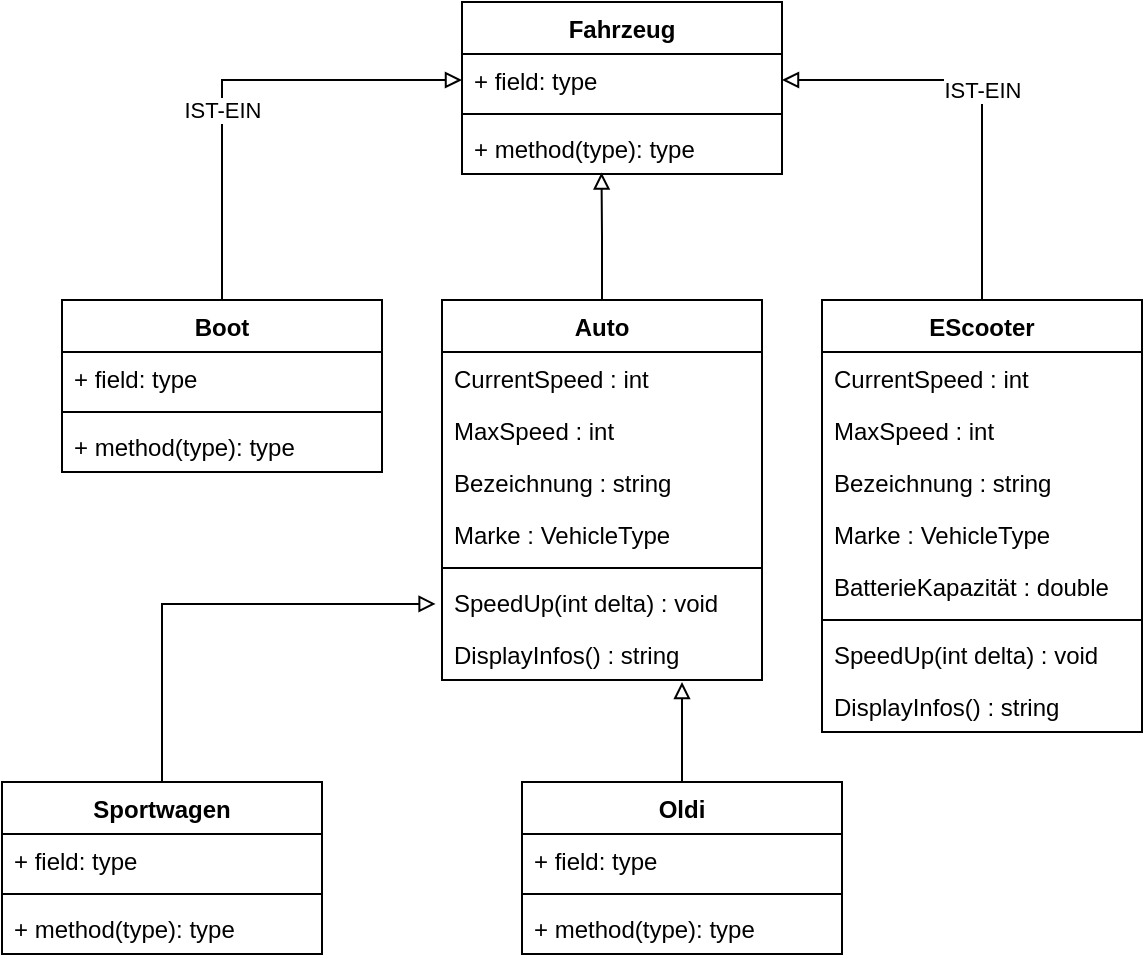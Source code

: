 <mxfile version="15.4.0" type="device"><diagram id="C5RBs43oDa-KdzZeNtuy" name="Page-1"><mxGraphModel dx="823" dy="552" grid="1" gridSize="10" guides="1" tooltips="1" connect="1" arrows="1" fold="1" page="1" pageScale="1" pageWidth="827" pageHeight="1169" math="0" shadow="0"><root><mxCell id="WIyWlLk6GJQsqaUBKTNV-0"/><mxCell id="WIyWlLk6GJQsqaUBKTNV-1" parent="WIyWlLk6GJQsqaUBKTNV-0"/><mxCell id="kg2bG6Ke0hp5XanqLMwL-35" style="edgeStyle=orthogonalEdgeStyle;rounded=0;orthogonalLoop=1;jettySize=auto;html=1;entryX=0.436;entryY=0.971;entryDx=0;entryDy=0;entryPerimeter=0;endArrow=block;endFill=0;" edge="1" parent="WIyWlLk6GJQsqaUBKTNV-1" source="kg2bG6Ke0hp5XanqLMwL-5" target="kg2bG6Ke0hp5XanqLMwL-34"><mxGeometry relative="1" as="geometry"/></mxCell><mxCell id="kg2bG6Ke0hp5XanqLMwL-5" value="Auto" style="swimlane;fontStyle=1;align=center;verticalAlign=top;childLayout=stackLayout;horizontal=1;startSize=26;horizontalStack=0;resizeParent=1;resizeParentMax=0;resizeLast=0;collapsible=1;marginBottom=0;" vertex="1" parent="WIyWlLk6GJQsqaUBKTNV-1"><mxGeometry x="310" y="329" width="160" height="190" as="geometry"/></mxCell><mxCell id="kg2bG6Ke0hp5XanqLMwL-10" value="CurrentSpeed : int" style="text;strokeColor=none;fillColor=none;align=left;verticalAlign=top;spacingLeft=4;spacingRight=4;overflow=hidden;rotatable=0;points=[[0,0.5],[1,0.5]];portConstraint=eastwest;" vertex="1" parent="kg2bG6Ke0hp5XanqLMwL-5"><mxGeometry y="26" width="160" height="26" as="geometry"/></mxCell><mxCell id="kg2bG6Ke0hp5XanqLMwL-2" value="MaxSpeed : int" style="text;strokeColor=none;fillColor=none;align=left;verticalAlign=top;spacingLeft=4;spacingRight=4;overflow=hidden;rotatable=0;points=[[0,0.5],[1,0.5]];portConstraint=eastwest;" vertex="1" parent="kg2bG6Ke0hp5XanqLMwL-5"><mxGeometry y="52" width="160" height="26" as="geometry"/></mxCell><mxCell id="kg2bG6Ke0hp5XanqLMwL-4" value="Bezeichnung : string" style="text;strokeColor=none;fillColor=none;align=left;verticalAlign=top;spacingLeft=4;spacingRight=4;overflow=hidden;rotatable=0;points=[[0,0.5],[1,0.5]];portConstraint=eastwest;" vertex="1" parent="kg2bG6Ke0hp5XanqLMwL-5"><mxGeometry y="78" width="160" height="26" as="geometry"/></mxCell><mxCell id="kg2bG6Ke0hp5XanqLMwL-3" value="Marke : VehicleType " style="text;strokeColor=none;fillColor=none;align=left;verticalAlign=top;spacingLeft=4;spacingRight=4;overflow=hidden;rotatable=0;points=[[0,0.5],[1,0.5]];portConstraint=eastwest;" vertex="1" parent="kg2bG6Ke0hp5XanqLMwL-5"><mxGeometry y="104" width="160" height="26" as="geometry"/></mxCell><mxCell id="kg2bG6Ke0hp5XanqLMwL-7" value="" style="line;strokeWidth=1;fillColor=none;align=left;verticalAlign=middle;spacingTop=-1;spacingLeft=3;spacingRight=3;rotatable=0;labelPosition=right;points=[];portConstraint=eastwest;" vertex="1" parent="kg2bG6Ke0hp5XanqLMwL-5"><mxGeometry y="130" width="160" height="8" as="geometry"/></mxCell><mxCell id="kg2bG6Ke0hp5XanqLMwL-8" value="SpeedUp(int delta) : void" style="text;strokeColor=none;fillColor=none;align=left;verticalAlign=top;spacingLeft=4;spacingRight=4;overflow=hidden;rotatable=0;points=[[0,0.5],[1,0.5]];portConstraint=eastwest;" vertex="1" parent="kg2bG6Ke0hp5XanqLMwL-5"><mxGeometry y="138" width="160" height="26" as="geometry"/></mxCell><mxCell id="kg2bG6Ke0hp5XanqLMwL-9" value="DisplayInfos() : string" style="text;strokeColor=none;fillColor=none;align=left;verticalAlign=top;spacingLeft=4;spacingRight=4;overflow=hidden;rotatable=0;points=[[0,0.5],[1,0.5]];portConstraint=eastwest;" vertex="1" parent="kg2bG6Ke0hp5XanqLMwL-5"><mxGeometry y="164" width="160" height="26" as="geometry"/></mxCell><mxCell id="kg2bG6Ke0hp5XanqLMwL-37" value="IST-EIN" style="edgeStyle=orthogonalEdgeStyle;rounded=0;orthogonalLoop=1;jettySize=auto;html=1;entryX=1;entryY=0.5;entryDx=0;entryDy=0;endArrow=block;endFill=0;" edge="1" parent="WIyWlLk6GJQsqaUBKTNV-1" source="kg2bG6Ke0hp5XanqLMwL-11" target="kg2bG6Ke0hp5XanqLMwL-32"><mxGeometry relative="1" as="geometry"/></mxCell><mxCell id="kg2bG6Ke0hp5XanqLMwL-11" value="EScooter" style="swimlane;fontStyle=1;align=center;verticalAlign=top;childLayout=stackLayout;horizontal=1;startSize=26;horizontalStack=0;resizeParent=1;resizeParentMax=0;resizeLast=0;collapsible=1;marginBottom=0;" vertex="1" parent="WIyWlLk6GJQsqaUBKTNV-1"><mxGeometry x="500" y="329" width="160" height="216" as="geometry"/></mxCell><mxCell id="kg2bG6Ke0hp5XanqLMwL-12" value="CurrentSpeed : int" style="text;strokeColor=none;fillColor=none;align=left;verticalAlign=top;spacingLeft=4;spacingRight=4;overflow=hidden;rotatable=0;points=[[0,0.5],[1,0.5]];portConstraint=eastwest;" vertex="1" parent="kg2bG6Ke0hp5XanqLMwL-11"><mxGeometry y="26" width="160" height="26" as="geometry"/></mxCell><mxCell id="kg2bG6Ke0hp5XanqLMwL-13" value="MaxSpeed : int" style="text;strokeColor=none;fillColor=none;align=left;verticalAlign=top;spacingLeft=4;spacingRight=4;overflow=hidden;rotatable=0;points=[[0,0.5],[1,0.5]];portConstraint=eastwest;" vertex="1" parent="kg2bG6Ke0hp5XanqLMwL-11"><mxGeometry y="52" width="160" height="26" as="geometry"/></mxCell><mxCell id="kg2bG6Ke0hp5XanqLMwL-14" value="Bezeichnung : string" style="text;strokeColor=none;fillColor=none;align=left;verticalAlign=top;spacingLeft=4;spacingRight=4;overflow=hidden;rotatable=0;points=[[0,0.5],[1,0.5]];portConstraint=eastwest;" vertex="1" parent="kg2bG6Ke0hp5XanqLMwL-11"><mxGeometry y="78" width="160" height="26" as="geometry"/></mxCell><mxCell id="kg2bG6Ke0hp5XanqLMwL-15" value="Marke : VehicleType " style="text;strokeColor=none;fillColor=none;align=left;verticalAlign=top;spacingLeft=4;spacingRight=4;overflow=hidden;rotatable=0;points=[[0,0.5],[1,0.5]];portConstraint=eastwest;" vertex="1" parent="kg2bG6Ke0hp5XanqLMwL-11"><mxGeometry y="104" width="160" height="26" as="geometry"/></mxCell><mxCell id="kg2bG6Ke0hp5XanqLMwL-19" value="BatterieKapazität : double" style="text;strokeColor=none;fillColor=none;align=left;verticalAlign=top;spacingLeft=4;spacingRight=4;overflow=hidden;rotatable=0;points=[[0,0.5],[1,0.5]];portConstraint=eastwest;" vertex="1" parent="kg2bG6Ke0hp5XanqLMwL-11"><mxGeometry y="130" width="160" height="26" as="geometry"/></mxCell><mxCell id="kg2bG6Ke0hp5XanqLMwL-16" value="" style="line;strokeWidth=1;fillColor=none;align=left;verticalAlign=middle;spacingTop=-1;spacingLeft=3;spacingRight=3;rotatable=0;labelPosition=right;points=[];portConstraint=eastwest;" vertex="1" parent="kg2bG6Ke0hp5XanqLMwL-11"><mxGeometry y="156" width="160" height="8" as="geometry"/></mxCell><mxCell id="kg2bG6Ke0hp5XanqLMwL-17" value="SpeedUp(int delta) : void" style="text;strokeColor=none;fillColor=none;align=left;verticalAlign=top;spacingLeft=4;spacingRight=4;overflow=hidden;rotatable=0;points=[[0,0.5],[1,0.5]];portConstraint=eastwest;" vertex="1" parent="kg2bG6Ke0hp5XanqLMwL-11"><mxGeometry y="164" width="160" height="26" as="geometry"/></mxCell><mxCell id="kg2bG6Ke0hp5XanqLMwL-18" value="DisplayInfos() : string" style="text;strokeColor=none;fillColor=none;align=left;verticalAlign=top;spacingLeft=4;spacingRight=4;overflow=hidden;rotatable=0;points=[[0,0.5],[1,0.5]];portConstraint=eastwest;" vertex="1" parent="kg2bG6Ke0hp5XanqLMwL-11"><mxGeometry y="190" width="160" height="26" as="geometry"/></mxCell><mxCell id="kg2bG6Ke0hp5XanqLMwL-36" value="IST-EIN" style="edgeStyle=orthogonalEdgeStyle;rounded=0;orthogonalLoop=1;jettySize=auto;html=1;entryX=0;entryY=0.5;entryDx=0;entryDy=0;endArrow=block;endFill=0;" edge="1" parent="WIyWlLk6GJQsqaUBKTNV-1" source="kg2bG6Ke0hp5XanqLMwL-26" target="kg2bG6Ke0hp5XanqLMwL-32"><mxGeometry x="-0.17" relative="1" as="geometry"><mxPoint as="offset"/></mxGeometry></mxCell><mxCell id="kg2bG6Ke0hp5XanqLMwL-26" value="Boot" style="swimlane;fontStyle=1;align=center;verticalAlign=top;childLayout=stackLayout;horizontal=1;startSize=26;horizontalStack=0;resizeParent=1;resizeParentMax=0;resizeLast=0;collapsible=1;marginBottom=0;" vertex="1" parent="WIyWlLk6GJQsqaUBKTNV-1"><mxGeometry x="120" y="329" width="160" height="86" as="geometry"/></mxCell><mxCell id="kg2bG6Ke0hp5XanqLMwL-27" value="+ field: type" style="text;strokeColor=none;fillColor=none;align=left;verticalAlign=top;spacingLeft=4;spacingRight=4;overflow=hidden;rotatable=0;points=[[0,0.5],[1,0.5]];portConstraint=eastwest;" vertex="1" parent="kg2bG6Ke0hp5XanqLMwL-26"><mxGeometry y="26" width="160" height="26" as="geometry"/></mxCell><mxCell id="kg2bG6Ke0hp5XanqLMwL-28" value="" style="line;strokeWidth=1;fillColor=none;align=left;verticalAlign=middle;spacingTop=-1;spacingLeft=3;spacingRight=3;rotatable=0;labelPosition=right;points=[];portConstraint=eastwest;" vertex="1" parent="kg2bG6Ke0hp5XanqLMwL-26"><mxGeometry y="52" width="160" height="8" as="geometry"/></mxCell><mxCell id="kg2bG6Ke0hp5XanqLMwL-29" value="+ method(type): type" style="text;strokeColor=none;fillColor=none;align=left;verticalAlign=top;spacingLeft=4;spacingRight=4;overflow=hidden;rotatable=0;points=[[0,0.5],[1,0.5]];portConstraint=eastwest;" vertex="1" parent="kg2bG6Ke0hp5XanqLMwL-26"><mxGeometry y="60" width="160" height="26" as="geometry"/></mxCell><mxCell id="kg2bG6Ke0hp5XanqLMwL-31" value="Fahrzeug" style="swimlane;fontStyle=1;align=center;verticalAlign=top;childLayout=stackLayout;horizontal=1;startSize=26;horizontalStack=0;resizeParent=1;resizeParentMax=0;resizeLast=0;collapsible=1;marginBottom=0;" vertex="1" parent="WIyWlLk6GJQsqaUBKTNV-1"><mxGeometry x="320" y="180" width="160" height="86" as="geometry"/></mxCell><mxCell id="kg2bG6Ke0hp5XanqLMwL-32" value="+ field: type" style="text;strokeColor=none;fillColor=none;align=left;verticalAlign=top;spacingLeft=4;spacingRight=4;overflow=hidden;rotatable=0;points=[[0,0.5],[1,0.5]];portConstraint=eastwest;" vertex="1" parent="kg2bG6Ke0hp5XanqLMwL-31"><mxGeometry y="26" width="160" height="26" as="geometry"/></mxCell><mxCell id="kg2bG6Ke0hp5XanqLMwL-33" value="" style="line;strokeWidth=1;fillColor=none;align=left;verticalAlign=middle;spacingTop=-1;spacingLeft=3;spacingRight=3;rotatable=0;labelPosition=right;points=[];portConstraint=eastwest;" vertex="1" parent="kg2bG6Ke0hp5XanqLMwL-31"><mxGeometry y="52" width="160" height="8" as="geometry"/></mxCell><mxCell id="kg2bG6Ke0hp5XanqLMwL-34" value="+ method(type): type" style="text;strokeColor=none;fillColor=none;align=left;verticalAlign=top;spacingLeft=4;spacingRight=4;overflow=hidden;rotatable=0;points=[[0,0.5],[1,0.5]];portConstraint=eastwest;" vertex="1" parent="kg2bG6Ke0hp5XanqLMwL-31"><mxGeometry y="60" width="160" height="26" as="geometry"/></mxCell><mxCell id="kg2bG6Ke0hp5XanqLMwL-50" style="edgeStyle=orthogonalEdgeStyle;rounded=0;orthogonalLoop=1;jettySize=auto;html=1;entryX=-0.02;entryY=0.537;entryDx=0;entryDy=0;entryPerimeter=0;endArrow=block;endFill=0;" edge="1" parent="WIyWlLk6GJQsqaUBKTNV-1" source="kg2bG6Ke0hp5XanqLMwL-46" target="kg2bG6Ke0hp5XanqLMwL-8"><mxGeometry relative="1" as="geometry"/></mxCell><mxCell id="kg2bG6Ke0hp5XanqLMwL-46" value="Sportwagen" style="swimlane;fontStyle=1;align=center;verticalAlign=top;childLayout=stackLayout;horizontal=1;startSize=26;horizontalStack=0;resizeParent=1;resizeParentMax=0;resizeLast=0;collapsible=1;marginBottom=0;" vertex="1" parent="WIyWlLk6GJQsqaUBKTNV-1"><mxGeometry x="90" y="570" width="160" height="86" as="geometry"/></mxCell><mxCell id="kg2bG6Ke0hp5XanqLMwL-47" value="+ field: type" style="text;strokeColor=none;fillColor=none;align=left;verticalAlign=top;spacingLeft=4;spacingRight=4;overflow=hidden;rotatable=0;points=[[0,0.5],[1,0.5]];portConstraint=eastwest;" vertex="1" parent="kg2bG6Ke0hp5XanqLMwL-46"><mxGeometry y="26" width="160" height="26" as="geometry"/></mxCell><mxCell id="kg2bG6Ke0hp5XanqLMwL-48" value="" style="line;strokeWidth=1;fillColor=none;align=left;verticalAlign=middle;spacingTop=-1;spacingLeft=3;spacingRight=3;rotatable=0;labelPosition=right;points=[];portConstraint=eastwest;" vertex="1" parent="kg2bG6Ke0hp5XanqLMwL-46"><mxGeometry y="52" width="160" height="8" as="geometry"/></mxCell><mxCell id="kg2bG6Ke0hp5XanqLMwL-49" value="+ method(type): type" style="text;strokeColor=none;fillColor=none;align=left;verticalAlign=top;spacingLeft=4;spacingRight=4;overflow=hidden;rotatable=0;points=[[0,0.5],[1,0.5]];portConstraint=eastwest;" vertex="1" parent="kg2bG6Ke0hp5XanqLMwL-46"><mxGeometry y="60" width="160" height="26" as="geometry"/></mxCell><mxCell id="kg2bG6Ke0hp5XanqLMwL-55" style="edgeStyle=orthogonalEdgeStyle;rounded=0;orthogonalLoop=1;jettySize=auto;html=1;entryX=0.75;entryY=1.038;entryDx=0;entryDy=0;entryPerimeter=0;endArrow=block;endFill=0;" edge="1" parent="WIyWlLk6GJQsqaUBKTNV-1" source="kg2bG6Ke0hp5XanqLMwL-51" target="kg2bG6Ke0hp5XanqLMwL-9"><mxGeometry relative="1" as="geometry"/></mxCell><mxCell id="kg2bG6Ke0hp5XanqLMwL-51" value="Oldi" style="swimlane;fontStyle=1;align=center;verticalAlign=top;childLayout=stackLayout;horizontal=1;startSize=26;horizontalStack=0;resizeParent=1;resizeParentMax=0;resizeLast=0;collapsible=1;marginBottom=0;" vertex="1" parent="WIyWlLk6GJQsqaUBKTNV-1"><mxGeometry x="350" y="570" width="160" height="86" as="geometry"/></mxCell><mxCell id="kg2bG6Ke0hp5XanqLMwL-52" value="+ field: type" style="text;strokeColor=none;fillColor=none;align=left;verticalAlign=top;spacingLeft=4;spacingRight=4;overflow=hidden;rotatable=0;points=[[0,0.5],[1,0.5]];portConstraint=eastwest;" vertex="1" parent="kg2bG6Ke0hp5XanqLMwL-51"><mxGeometry y="26" width="160" height="26" as="geometry"/></mxCell><mxCell id="kg2bG6Ke0hp5XanqLMwL-53" value="" style="line;strokeWidth=1;fillColor=none;align=left;verticalAlign=middle;spacingTop=-1;spacingLeft=3;spacingRight=3;rotatable=0;labelPosition=right;points=[];portConstraint=eastwest;" vertex="1" parent="kg2bG6Ke0hp5XanqLMwL-51"><mxGeometry y="52" width="160" height="8" as="geometry"/></mxCell><mxCell id="kg2bG6Ke0hp5XanqLMwL-54" value="+ method(type): type" style="text;strokeColor=none;fillColor=none;align=left;verticalAlign=top;spacingLeft=4;spacingRight=4;overflow=hidden;rotatable=0;points=[[0,0.5],[1,0.5]];portConstraint=eastwest;" vertex="1" parent="kg2bG6Ke0hp5XanqLMwL-51"><mxGeometry y="60" width="160" height="26" as="geometry"/></mxCell></root></mxGraphModel></diagram></mxfile>